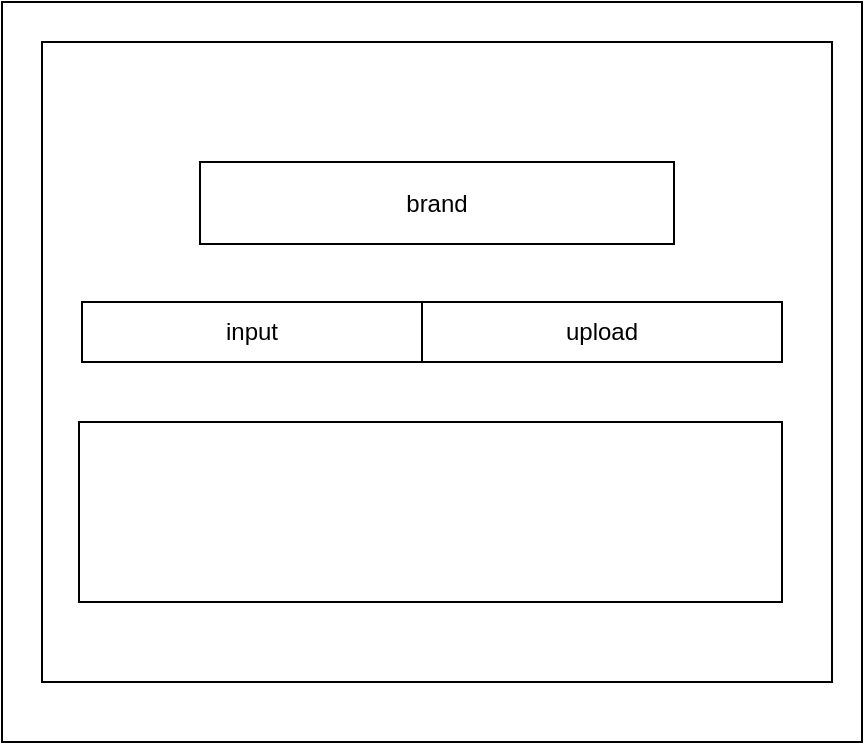 <mxfile>
    <diagram id="19ilUIi4o2ofApd_7RQ9" name="第 1 页">
        <mxGraphModel dx="479" dy="441" grid="1" gridSize="10" guides="1" tooltips="1" connect="1" arrows="1" fold="1" page="1" pageScale="1" pageWidth="827" pageHeight="1169" math="0" shadow="0">
            <root>
                <mxCell id="0"/>
                <mxCell id="1" parent="0"/>
                <mxCell id="3" value="" style="rounded=0;whiteSpace=wrap;html=1;fillColor=none;" parent="1" vertex="1">
                    <mxGeometry x="40" y="40" width="430" height="370" as="geometry"/>
                </mxCell>
                <mxCell id="4" value="" style="rounded=0;whiteSpace=wrap;html=1;" parent="1" vertex="1">
                    <mxGeometry x="60" y="60" width="395" height="320" as="geometry"/>
                </mxCell>
                <mxCell id="6" value="" style="rounded=0;whiteSpace=wrap;html=1;" vertex="1" parent="1">
                    <mxGeometry x="78.5" y="250" width="351.5" height="90" as="geometry"/>
                </mxCell>
                <mxCell id="7" value="brand" style="rounded=0;whiteSpace=wrap;html=1;" vertex="1" parent="1">
                    <mxGeometry x="139" y="120" width="237" height="41" as="geometry"/>
                </mxCell>
                <mxCell id="9" value="input" style="rounded=0;whiteSpace=wrap;html=1;" vertex="1" parent="1">
                    <mxGeometry x="80" y="190" width="170" height="30" as="geometry"/>
                </mxCell>
                <mxCell id="10" value="upload" style="rounded=0;whiteSpace=wrap;html=1;" vertex="1" parent="1">
                    <mxGeometry x="250" y="190" width="180" height="30" as="geometry"/>
                </mxCell>
            </root>
        </mxGraphModel>
    </diagram>
</mxfile>